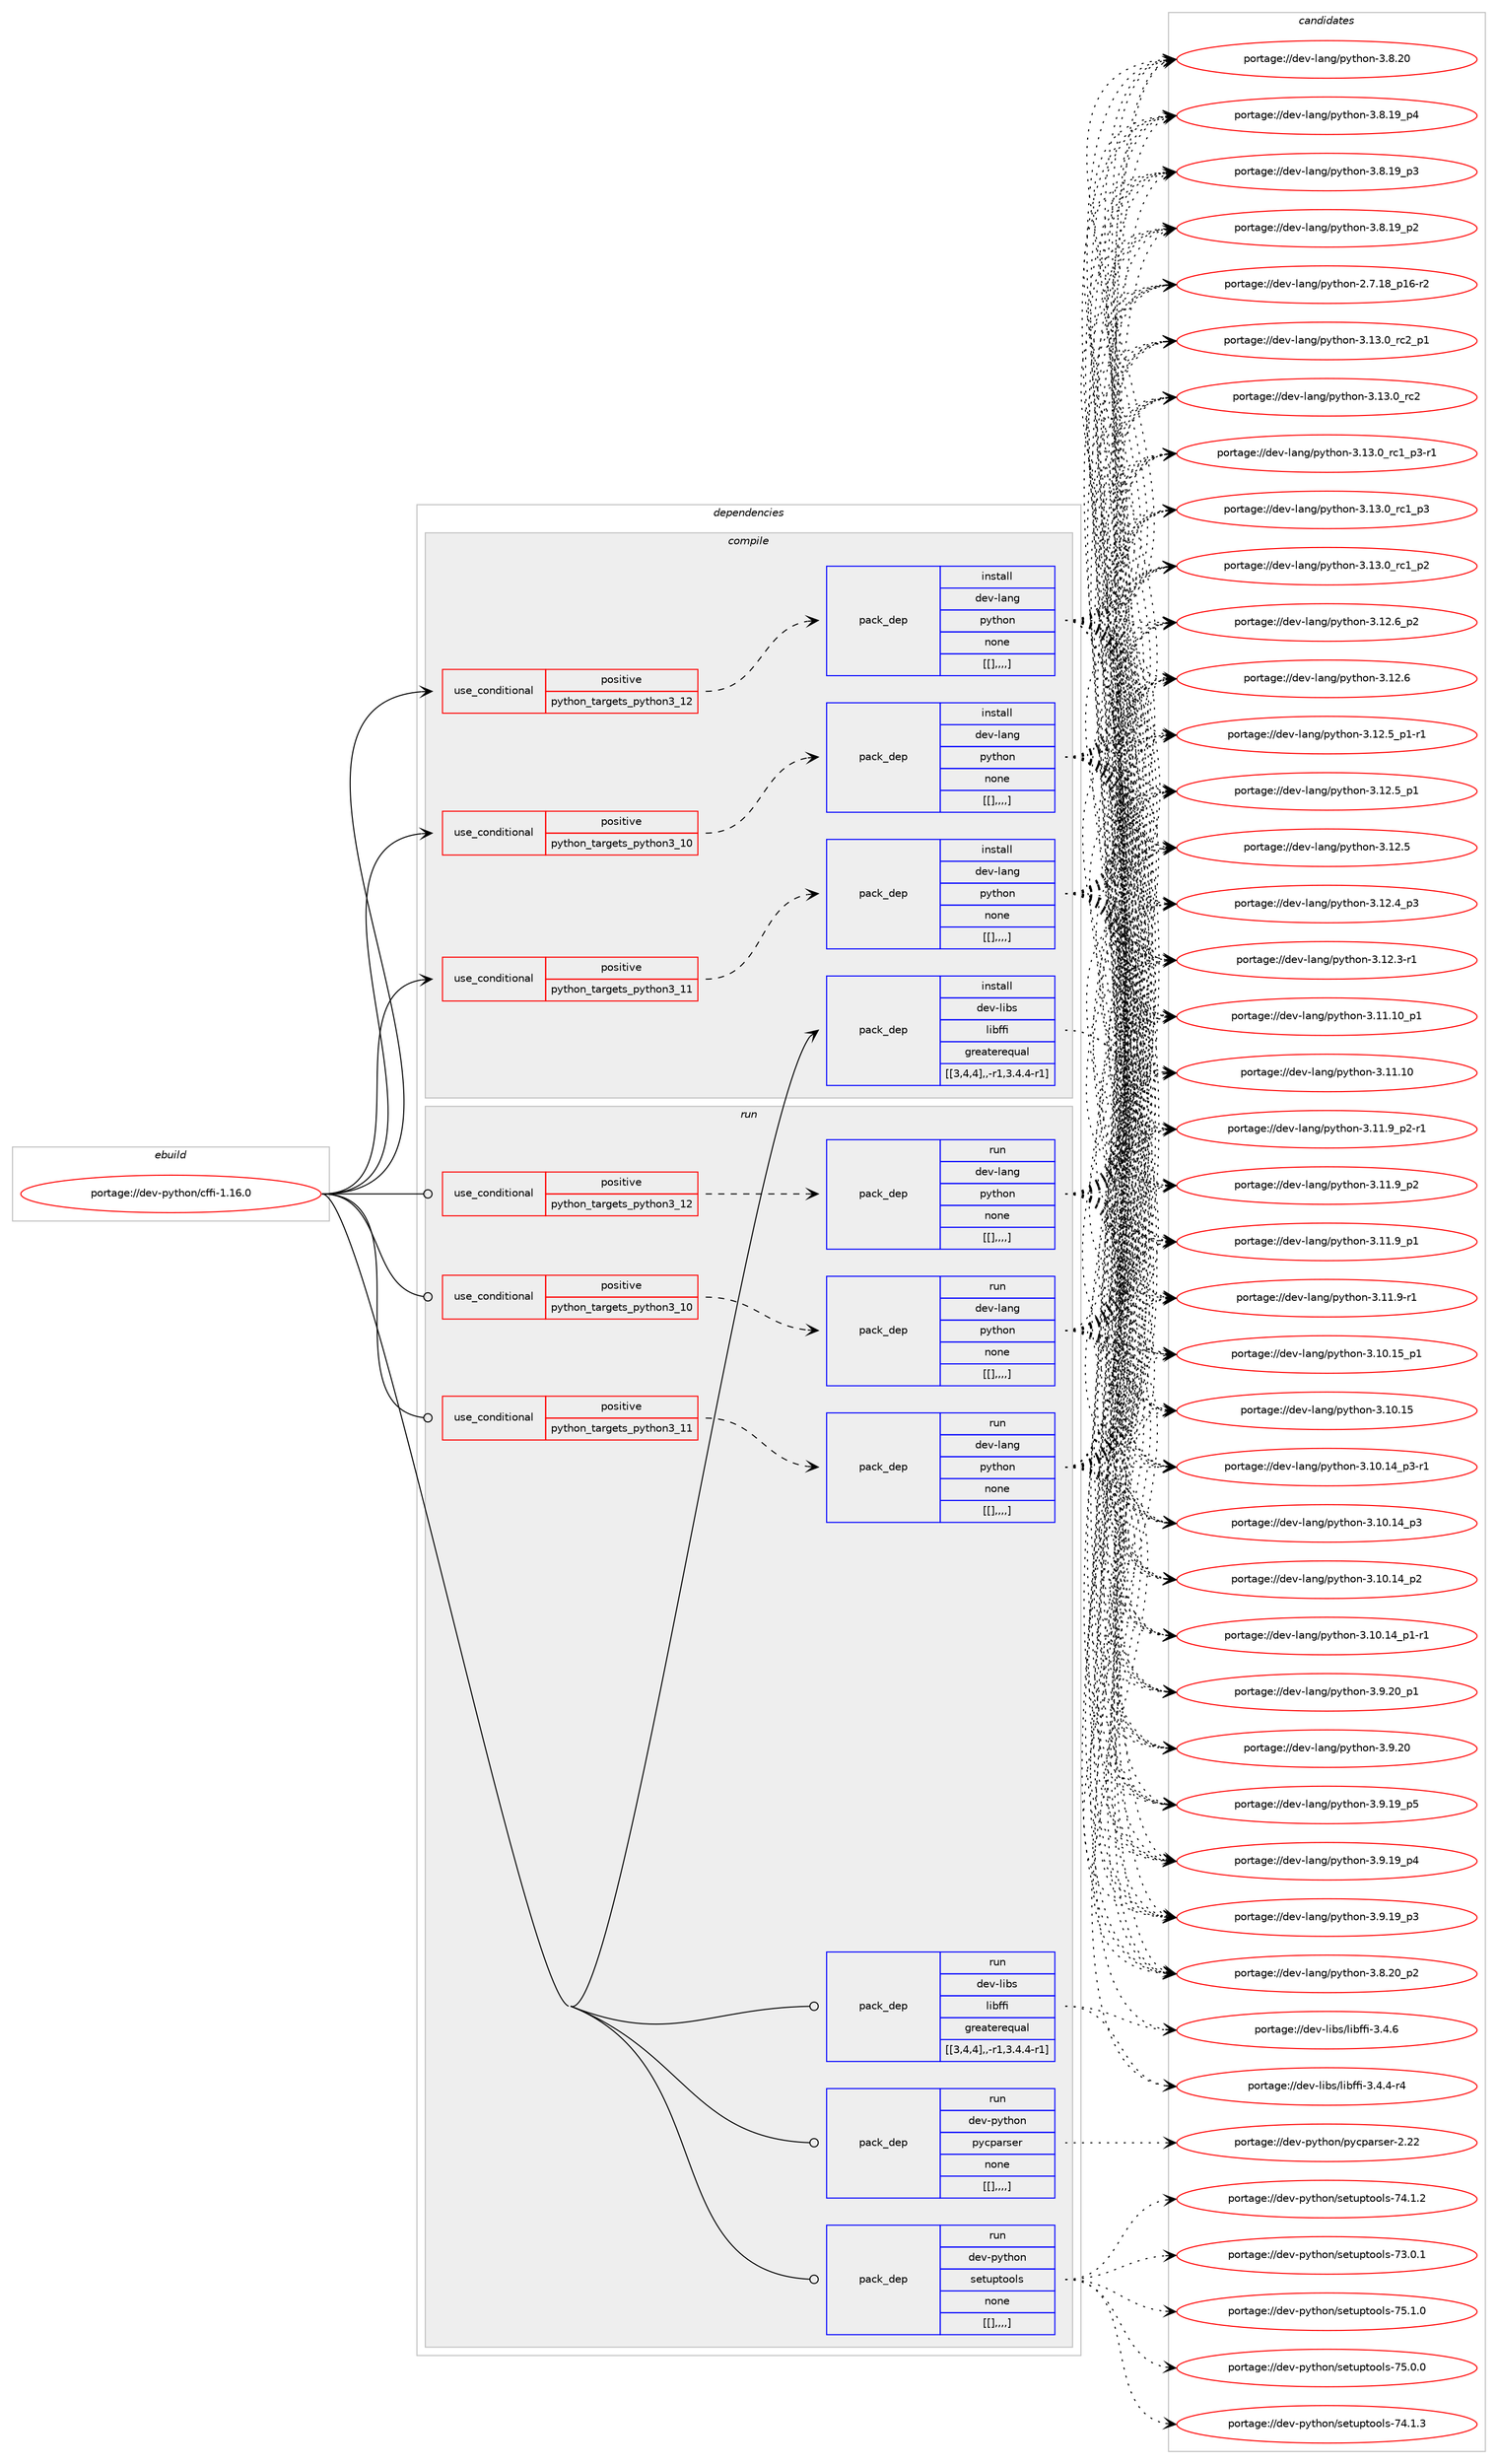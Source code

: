 digraph prolog {

# *************
# Graph options
# *************

newrank=true;
concentrate=true;
compound=true;
graph [rankdir=LR,fontname=Helvetica,fontsize=10,ranksep=1.5];#, ranksep=2.5, nodesep=0.2];
edge  [arrowhead=vee];
node  [fontname=Helvetica,fontsize=10];

# **********
# The ebuild
# **********

subgraph cluster_leftcol {
color=gray;
label=<<i>ebuild</i>>;
id [label="portage://dev-python/cffi-1.16.0", color=red, width=4, href="../dev-python/cffi-1.16.0.svg"];
}

# ****************
# The dependencies
# ****************

subgraph cluster_midcol {
color=gray;
label=<<i>dependencies</i>>;
subgraph cluster_compile {
fillcolor="#eeeeee";
style=filled;
label=<<i>compile</i>>;
subgraph cond32671 {
dependency145073 [label=<<TABLE BORDER="0" CELLBORDER="1" CELLSPACING="0" CELLPADDING="4"><TR><TD ROWSPAN="3" CELLPADDING="10">use_conditional</TD></TR><TR><TD>positive</TD></TR><TR><TD>python_targets_python3_10</TD></TR></TABLE>>, shape=none, color=red];
subgraph pack111190 {
dependency145074 [label=<<TABLE BORDER="0" CELLBORDER="1" CELLSPACING="0" CELLPADDING="4" WIDTH="220"><TR><TD ROWSPAN="6" CELLPADDING="30">pack_dep</TD></TR><TR><TD WIDTH="110">install</TD></TR><TR><TD>dev-lang</TD></TR><TR><TD>python</TD></TR><TR><TD>none</TD></TR><TR><TD>[[],,,,]</TD></TR></TABLE>>, shape=none, color=blue];
}
dependency145073:e -> dependency145074:w [weight=20,style="dashed",arrowhead="vee"];
}
id:e -> dependency145073:w [weight=20,style="solid",arrowhead="vee"];
subgraph cond32672 {
dependency145075 [label=<<TABLE BORDER="0" CELLBORDER="1" CELLSPACING="0" CELLPADDING="4"><TR><TD ROWSPAN="3" CELLPADDING="10">use_conditional</TD></TR><TR><TD>positive</TD></TR><TR><TD>python_targets_python3_11</TD></TR></TABLE>>, shape=none, color=red];
subgraph pack111191 {
dependency145076 [label=<<TABLE BORDER="0" CELLBORDER="1" CELLSPACING="0" CELLPADDING="4" WIDTH="220"><TR><TD ROWSPAN="6" CELLPADDING="30">pack_dep</TD></TR><TR><TD WIDTH="110">install</TD></TR><TR><TD>dev-lang</TD></TR><TR><TD>python</TD></TR><TR><TD>none</TD></TR><TR><TD>[[],,,,]</TD></TR></TABLE>>, shape=none, color=blue];
}
dependency145075:e -> dependency145076:w [weight=20,style="dashed",arrowhead="vee"];
}
id:e -> dependency145075:w [weight=20,style="solid",arrowhead="vee"];
subgraph cond32673 {
dependency145077 [label=<<TABLE BORDER="0" CELLBORDER="1" CELLSPACING="0" CELLPADDING="4"><TR><TD ROWSPAN="3" CELLPADDING="10">use_conditional</TD></TR><TR><TD>positive</TD></TR><TR><TD>python_targets_python3_12</TD></TR></TABLE>>, shape=none, color=red];
subgraph pack111192 {
dependency145078 [label=<<TABLE BORDER="0" CELLBORDER="1" CELLSPACING="0" CELLPADDING="4" WIDTH="220"><TR><TD ROWSPAN="6" CELLPADDING="30">pack_dep</TD></TR><TR><TD WIDTH="110">install</TD></TR><TR><TD>dev-lang</TD></TR><TR><TD>python</TD></TR><TR><TD>none</TD></TR><TR><TD>[[],,,,]</TD></TR></TABLE>>, shape=none, color=blue];
}
dependency145077:e -> dependency145078:w [weight=20,style="dashed",arrowhead="vee"];
}
id:e -> dependency145077:w [weight=20,style="solid",arrowhead="vee"];
subgraph pack111193 {
dependency145079 [label=<<TABLE BORDER="0" CELLBORDER="1" CELLSPACING="0" CELLPADDING="4" WIDTH="220"><TR><TD ROWSPAN="6" CELLPADDING="30">pack_dep</TD></TR><TR><TD WIDTH="110">install</TD></TR><TR><TD>dev-libs</TD></TR><TR><TD>libffi</TD></TR><TR><TD>greaterequal</TD></TR><TR><TD>[[3,4,4],,-r1,3.4.4-r1]</TD></TR></TABLE>>, shape=none, color=blue];
}
id:e -> dependency145079:w [weight=20,style="solid",arrowhead="vee"];
}
subgraph cluster_compileandrun {
fillcolor="#eeeeee";
style=filled;
label=<<i>compile and run</i>>;
}
subgraph cluster_run {
fillcolor="#eeeeee";
style=filled;
label=<<i>run</i>>;
subgraph cond32674 {
dependency145080 [label=<<TABLE BORDER="0" CELLBORDER="1" CELLSPACING="0" CELLPADDING="4"><TR><TD ROWSPAN="3" CELLPADDING="10">use_conditional</TD></TR><TR><TD>positive</TD></TR><TR><TD>python_targets_python3_10</TD></TR></TABLE>>, shape=none, color=red];
subgraph pack111194 {
dependency145081 [label=<<TABLE BORDER="0" CELLBORDER="1" CELLSPACING="0" CELLPADDING="4" WIDTH="220"><TR><TD ROWSPAN="6" CELLPADDING="30">pack_dep</TD></TR><TR><TD WIDTH="110">run</TD></TR><TR><TD>dev-lang</TD></TR><TR><TD>python</TD></TR><TR><TD>none</TD></TR><TR><TD>[[],,,,]</TD></TR></TABLE>>, shape=none, color=blue];
}
dependency145080:e -> dependency145081:w [weight=20,style="dashed",arrowhead="vee"];
}
id:e -> dependency145080:w [weight=20,style="solid",arrowhead="odot"];
subgraph cond32675 {
dependency145082 [label=<<TABLE BORDER="0" CELLBORDER="1" CELLSPACING="0" CELLPADDING="4"><TR><TD ROWSPAN="3" CELLPADDING="10">use_conditional</TD></TR><TR><TD>positive</TD></TR><TR><TD>python_targets_python3_11</TD></TR></TABLE>>, shape=none, color=red];
subgraph pack111195 {
dependency145083 [label=<<TABLE BORDER="0" CELLBORDER="1" CELLSPACING="0" CELLPADDING="4" WIDTH="220"><TR><TD ROWSPAN="6" CELLPADDING="30">pack_dep</TD></TR><TR><TD WIDTH="110">run</TD></TR><TR><TD>dev-lang</TD></TR><TR><TD>python</TD></TR><TR><TD>none</TD></TR><TR><TD>[[],,,,]</TD></TR></TABLE>>, shape=none, color=blue];
}
dependency145082:e -> dependency145083:w [weight=20,style="dashed",arrowhead="vee"];
}
id:e -> dependency145082:w [weight=20,style="solid",arrowhead="odot"];
subgraph cond32676 {
dependency145084 [label=<<TABLE BORDER="0" CELLBORDER="1" CELLSPACING="0" CELLPADDING="4"><TR><TD ROWSPAN="3" CELLPADDING="10">use_conditional</TD></TR><TR><TD>positive</TD></TR><TR><TD>python_targets_python3_12</TD></TR></TABLE>>, shape=none, color=red];
subgraph pack111196 {
dependency145085 [label=<<TABLE BORDER="0" CELLBORDER="1" CELLSPACING="0" CELLPADDING="4" WIDTH="220"><TR><TD ROWSPAN="6" CELLPADDING="30">pack_dep</TD></TR><TR><TD WIDTH="110">run</TD></TR><TR><TD>dev-lang</TD></TR><TR><TD>python</TD></TR><TR><TD>none</TD></TR><TR><TD>[[],,,,]</TD></TR></TABLE>>, shape=none, color=blue];
}
dependency145084:e -> dependency145085:w [weight=20,style="dashed",arrowhead="vee"];
}
id:e -> dependency145084:w [weight=20,style="solid",arrowhead="odot"];
subgraph pack111197 {
dependency145086 [label=<<TABLE BORDER="0" CELLBORDER="1" CELLSPACING="0" CELLPADDING="4" WIDTH="220"><TR><TD ROWSPAN="6" CELLPADDING="30">pack_dep</TD></TR><TR><TD WIDTH="110">run</TD></TR><TR><TD>dev-libs</TD></TR><TR><TD>libffi</TD></TR><TR><TD>greaterequal</TD></TR><TR><TD>[[3,4,4],,-r1,3.4.4-r1]</TD></TR></TABLE>>, shape=none, color=blue];
}
id:e -> dependency145086:w [weight=20,style="solid",arrowhead="odot"];
subgraph pack111198 {
dependency145087 [label=<<TABLE BORDER="0" CELLBORDER="1" CELLSPACING="0" CELLPADDING="4" WIDTH="220"><TR><TD ROWSPAN="6" CELLPADDING="30">pack_dep</TD></TR><TR><TD WIDTH="110">run</TD></TR><TR><TD>dev-python</TD></TR><TR><TD>pycparser</TD></TR><TR><TD>none</TD></TR><TR><TD>[[],,,,]</TD></TR></TABLE>>, shape=none, color=blue];
}
id:e -> dependency145087:w [weight=20,style="solid",arrowhead="odot"];
subgraph pack111199 {
dependency145088 [label=<<TABLE BORDER="0" CELLBORDER="1" CELLSPACING="0" CELLPADDING="4" WIDTH="220"><TR><TD ROWSPAN="6" CELLPADDING="30">pack_dep</TD></TR><TR><TD WIDTH="110">run</TD></TR><TR><TD>dev-python</TD></TR><TR><TD>setuptools</TD></TR><TR><TD>none</TD></TR><TR><TD>[[],,,,]</TD></TR></TABLE>>, shape=none, color=blue];
}
id:e -> dependency145088:w [weight=20,style="solid",arrowhead="odot"];
}
}

# **************
# The candidates
# **************

subgraph cluster_choices {
rank=same;
color=gray;
label=<<i>candidates</i>>;

subgraph choice111190 {
color=black;
nodesep=1;
choice100101118451089711010347112121116104111110455146495146489511499509511249 [label="portage://dev-lang/python-3.13.0_rc2_p1", color=red, width=4,href="../dev-lang/python-3.13.0_rc2_p1.svg"];
choice10010111845108971101034711212111610411111045514649514648951149950 [label="portage://dev-lang/python-3.13.0_rc2", color=red, width=4,href="../dev-lang/python-3.13.0_rc2.svg"];
choice1001011184510897110103471121211161041111104551464951464895114994995112514511449 [label="portage://dev-lang/python-3.13.0_rc1_p3-r1", color=red, width=4,href="../dev-lang/python-3.13.0_rc1_p3-r1.svg"];
choice100101118451089711010347112121116104111110455146495146489511499499511251 [label="portage://dev-lang/python-3.13.0_rc1_p3", color=red, width=4,href="../dev-lang/python-3.13.0_rc1_p3.svg"];
choice100101118451089711010347112121116104111110455146495146489511499499511250 [label="portage://dev-lang/python-3.13.0_rc1_p2", color=red, width=4,href="../dev-lang/python-3.13.0_rc1_p2.svg"];
choice100101118451089711010347112121116104111110455146495046549511250 [label="portage://dev-lang/python-3.12.6_p2", color=red, width=4,href="../dev-lang/python-3.12.6_p2.svg"];
choice10010111845108971101034711212111610411111045514649504654 [label="portage://dev-lang/python-3.12.6", color=red, width=4,href="../dev-lang/python-3.12.6.svg"];
choice1001011184510897110103471121211161041111104551464950465395112494511449 [label="portage://dev-lang/python-3.12.5_p1-r1", color=red, width=4,href="../dev-lang/python-3.12.5_p1-r1.svg"];
choice100101118451089711010347112121116104111110455146495046539511249 [label="portage://dev-lang/python-3.12.5_p1", color=red, width=4,href="../dev-lang/python-3.12.5_p1.svg"];
choice10010111845108971101034711212111610411111045514649504653 [label="portage://dev-lang/python-3.12.5", color=red, width=4,href="../dev-lang/python-3.12.5.svg"];
choice100101118451089711010347112121116104111110455146495046529511251 [label="portage://dev-lang/python-3.12.4_p3", color=red, width=4,href="../dev-lang/python-3.12.4_p3.svg"];
choice100101118451089711010347112121116104111110455146495046514511449 [label="portage://dev-lang/python-3.12.3-r1", color=red, width=4,href="../dev-lang/python-3.12.3-r1.svg"];
choice10010111845108971101034711212111610411111045514649494649489511249 [label="portage://dev-lang/python-3.11.10_p1", color=red, width=4,href="../dev-lang/python-3.11.10_p1.svg"];
choice1001011184510897110103471121211161041111104551464949464948 [label="portage://dev-lang/python-3.11.10", color=red, width=4,href="../dev-lang/python-3.11.10.svg"];
choice1001011184510897110103471121211161041111104551464949465795112504511449 [label="portage://dev-lang/python-3.11.9_p2-r1", color=red, width=4,href="../dev-lang/python-3.11.9_p2-r1.svg"];
choice100101118451089711010347112121116104111110455146494946579511250 [label="portage://dev-lang/python-3.11.9_p2", color=red, width=4,href="../dev-lang/python-3.11.9_p2.svg"];
choice100101118451089711010347112121116104111110455146494946579511249 [label="portage://dev-lang/python-3.11.9_p1", color=red, width=4,href="../dev-lang/python-3.11.9_p1.svg"];
choice100101118451089711010347112121116104111110455146494946574511449 [label="portage://dev-lang/python-3.11.9-r1", color=red, width=4,href="../dev-lang/python-3.11.9-r1.svg"];
choice10010111845108971101034711212111610411111045514649484649539511249 [label="portage://dev-lang/python-3.10.15_p1", color=red, width=4,href="../dev-lang/python-3.10.15_p1.svg"];
choice1001011184510897110103471121211161041111104551464948464953 [label="portage://dev-lang/python-3.10.15", color=red, width=4,href="../dev-lang/python-3.10.15.svg"];
choice100101118451089711010347112121116104111110455146494846495295112514511449 [label="portage://dev-lang/python-3.10.14_p3-r1", color=red, width=4,href="../dev-lang/python-3.10.14_p3-r1.svg"];
choice10010111845108971101034711212111610411111045514649484649529511251 [label="portage://dev-lang/python-3.10.14_p3", color=red, width=4,href="../dev-lang/python-3.10.14_p3.svg"];
choice10010111845108971101034711212111610411111045514649484649529511250 [label="portage://dev-lang/python-3.10.14_p2", color=red, width=4,href="../dev-lang/python-3.10.14_p2.svg"];
choice100101118451089711010347112121116104111110455146494846495295112494511449 [label="portage://dev-lang/python-3.10.14_p1-r1", color=red, width=4,href="../dev-lang/python-3.10.14_p1-r1.svg"];
choice100101118451089711010347112121116104111110455146574650489511249 [label="portage://dev-lang/python-3.9.20_p1", color=red, width=4,href="../dev-lang/python-3.9.20_p1.svg"];
choice10010111845108971101034711212111610411111045514657465048 [label="portage://dev-lang/python-3.9.20", color=red, width=4,href="../dev-lang/python-3.9.20.svg"];
choice100101118451089711010347112121116104111110455146574649579511253 [label="portage://dev-lang/python-3.9.19_p5", color=red, width=4,href="../dev-lang/python-3.9.19_p5.svg"];
choice100101118451089711010347112121116104111110455146574649579511252 [label="portage://dev-lang/python-3.9.19_p4", color=red, width=4,href="../dev-lang/python-3.9.19_p4.svg"];
choice100101118451089711010347112121116104111110455146574649579511251 [label="portage://dev-lang/python-3.9.19_p3", color=red, width=4,href="../dev-lang/python-3.9.19_p3.svg"];
choice100101118451089711010347112121116104111110455146564650489511250 [label="portage://dev-lang/python-3.8.20_p2", color=red, width=4,href="../dev-lang/python-3.8.20_p2.svg"];
choice10010111845108971101034711212111610411111045514656465048 [label="portage://dev-lang/python-3.8.20", color=red, width=4,href="../dev-lang/python-3.8.20.svg"];
choice100101118451089711010347112121116104111110455146564649579511252 [label="portage://dev-lang/python-3.8.19_p4", color=red, width=4,href="../dev-lang/python-3.8.19_p4.svg"];
choice100101118451089711010347112121116104111110455146564649579511251 [label="portage://dev-lang/python-3.8.19_p3", color=red, width=4,href="../dev-lang/python-3.8.19_p3.svg"];
choice100101118451089711010347112121116104111110455146564649579511250 [label="portage://dev-lang/python-3.8.19_p2", color=red, width=4,href="../dev-lang/python-3.8.19_p2.svg"];
choice100101118451089711010347112121116104111110455046554649569511249544511450 [label="portage://dev-lang/python-2.7.18_p16-r2", color=red, width=4,href="../dev-lang/python-2.7.18_p16-r2.svg"];
dependency145074:e -> choice100101118451089711010347112121116104111110455146495146489511499509511249:w [style=dotted,weight="100"];
dependency145074:e -> choice10010111845108971101034711212111610411111045514649514648951149950:w [style=dotted,weight="100"];
dependency145074:e -> choice1001011184510897110103471121211161041111104551464951464895114994995112514511449:w [style=dotted,weight="100"];
dependency145074:e -> choice100101118451089711010347112121116104111110455146495146489511499499511251:w [style=dotted,weight="100"];
dependency145074:e -> choice100101118451089711010347112121116104111110455146495146489511499499511250:w [style=dotted,weight="100"];
dependency145074:e -> choice100101118451089711010347112121116104111110455146495046549511250:w [style=dotted,weight="100"];
dependency145074:e -> choice10010111845108971101034711212111610411111045514649504654:w [style=dotted,weight="100"];
dependency145074:e -> choice1001011184510897110103471121211161041111104551464950465395112494511449:w [style=dotted,weight="100"];
dependency145074:e -> choice100101118451089711010347112121116104111110455146495046539511249:w [style=dotted,weight="100"];
dependency145074:e -> choice10010111845108971101034711212111610411111045514649504653:w [style=dotted,weight="100"];
dependency145074:e -> choice100101118451089711010347112121116104111110455146495046529511251:w [style=dotted,weight="100"];
dependency145074:e -> choice100101118451089711010347112121116104111110455146495046514511449:w [style=dotted,weight="100"];
dependency145074:e -> choice10010111845108971101034711212111610411111045514649494649489511249:w [style=dotted,weight="100"];
dependency145074:e -> choice1001011184510897110103471121211161041111104551464949464948:w [style=dotted,weight="100"];
dependency145074:e -> choice1001011184510897110103471121211161041111104551464949465795112504511449:w [style=dotted,weight="100"];
dependency145074:e -> choice100101118451089711010347112121116104111110455146494946579511250:w [style=dotted,weight="100"];
dependency145074:e -> choice100101118451089711010347112121116104111110455146494946579511249:w [style=dotted,weight="100"];
dependency145074:e -> choice100101118451089711010347112121116104111110455146494946574511449:w [style=dotted,weight="100"];
dependency145074:e -> choice10010111845108971101034711212111610411111045514649484649539511249:w [style=dotted,weight="100"];
dependency145074:e -> choice1001011184510897110103471121211161041111104551464948464953:w [style=dotted,weight="100"];
dependency145074:e -> choice100101118451089711010347112121116104111110455146494846495295112514511449:w [style=dotted,weight="100"];
dependency145074:e -> choice10010111845108971101034711212111610411111045514649484649529511251:w [style=dotted,weight="100"];
dependency145074:e -> choice10010111845108971101034711212111610411111045514649484649529511250:w [style=dotted,weight="100"];
dependency145074:e -> choice100101118451089711010347112121116104111110455146494846495295112494511449:w [style=dotted,weight="100"];
dependency145074:e -> choice100101118451089711010347112121116104111110455146574650489511249:w [style=dotted,weight="100"];
dependency145074:e -> choice10010111845108971101034711212111610411111045514657465048:w [style=dotted,weight="100"];
dependency145074:e -> choice100101118451089711010347112121116104111110455146574649579511253:w [style=dotted,weight="100"];
dependency145074:e -> choice100101118451089711010347112121116104111110455146574649579511252:w [style=dotted,weight="100"];
dependency145074:e -> choice100101118451089711010347112121116104111110455146574649579511251:w [style=dotted,weight="100"];
dependency145074:e -> choice100101118451089711010347112121116104111110455146564650489511250:w [style=dotted,weight="100"];
dependency145074:e -> choice10010111845108971101034711212111610411111045514656465048:w [style=dotted,weight="100"];
dependency145074:e -> choice100101118451089711010347112121116104111110455146564649579511252:w [style=dotted,weight="100"];
dependency145074:e -> choice100101118451089711010347112121116104111110455146564649579511251:w [style=dotted,weight="100"];
dependency145074:e -> choice100101118451089711010347112121116104111110455146564649579511250:w [style=dotted,weight="100"];
dependency145074:e -> choice100101118451089711010347112121116104111110455046554649569511249544511450:w [style=dotted,weight="100"];
}
subgraph choice111191 {
color=black;
nodesep=1;
choice100101118451089711010347112121116104111110455146495146489511499509511249 [label="portage://dev-lang/python-3.13.0_rc2_p1", color=red, width=4,href="../dev-lang/python-3.13.0_rc2_p1.svg"];
choice10010111845108971101034711212111610411111045514649514648951149950 [label="portage://dev-lang/python-3.13.0_rc2", color=red, width=4,href="../dev-lang/python-3.13.0_rc2.svg"];
choice1001011184510897110103471121211161041111104551464951464895114994995112514511449 [label="portage://dev-lang/python-3.13.0_rc1_p3-r1", color=red, width=4,href="../dev-lang/python-3.13.0_rc1_p3-r1.svg"];
choice100101118451089711010347112121116104111110455146495146489511499499511251 [label="portage://dev-lang/python-3.13.0_rc1_p3", color=red, width=4,href="../dev-lang/python-3.13.0_rc1_p3.svg"];
choice100101118451089711010347112121116104111110455146495146489511499499511250 [label="portage://dev-lang/python-3.13.0_rc1_p2", color=red, width=4,href="../dev-lang/python-3.13.0_rc1_p2.svg"];
choice100101118451089711010347112121116104111110455146495046549511250 [label="portage://dev-lang/python-3.12.6_p2", color=red, width=4,href="../dev-lang/python-3.12.6_p2.svg"];
choice10010111845108971101034711212111610411111045514649504654 [label="portage://dev-lang/python-3.12.6", color=red, width=4,href="../dev-lang/python-3.12.6.svg"];
choice1001011184510897110103471121211161041111104551464950465395112494511449 [label="portage://dev-lang/python-3.12.5_p1-r1", color=red, width=4,href="../dev-lang/python-3.12.5_p1-r1.svg"];
choice100101118451089711010347112121116104111110455146495046539511249 [label="portage://dev-lang/python-3.12.5_p1", color=red, width=4,href="../dev-lang/python-3.12.5_p1.svg"];
choice10010111845108971101034711212111610411111045514649504653 [label="portage://dev-lang/python-3.12.5", color=red, width=4,href="../dev-lang/python-3.12.5.svg"];
choice100101118451089711010347112121116104111110455146495046529511251 [label="portage://dev-lang/python-3.12.4_p3", color=red, width=4,href="../dev-lang/python-3.12.4_p3.svg"];
choice100101118451089711010347112121116104111110455146495046514511449 [label="portage://dev-lang/python-3.12.3-r1", color=red, width=4,href="../dev-lang/python-3.12.3-r1.svg"];
choice10010111845108971101034711212111610411111045514649494649489511249 [label="portage://dev-lang/python-3.11.10_p1", color=red, width=4,href="../dev-lang/python-3.11.10_p1.svg"];
choice1001011184510897110103471121211161041111104551464949464948 [label="portage://dev-lang/python-3.11.10", color=red, width=4,href="../dev-lang/python-3.11.10.svg"];
choice1001011184510897110103471121211161041111104551464949465795112504511449 [label="portage://dev-lang/python-3.11.9_p2-r1", color=red, width=4,href="../dev-lang/python-3.11.9_p2-r1.svg"];
choice100101118451089711010347112121116104111110455146494946579511250 [label="portage://dev-lang/python-3.11.9_p2", color=red, width=4,href="../dev-lang/python-3.11.9_p2.svg"];
choice100101118451089711010347112121116104111110455146494946579511249 [label="portage://dev-lang/python-3.11.9_p1", color=red, width=4,href="../dev-lang/python-3.11.9_p1.svg"];
choice100101118451089711010347112121116104111110455146494946574511449 [label="portage://dev-lang/python-3.11.9-r1", color=red, width=4,href="../dev-lang/python-3.11.9-r1.svg"];
choice10010111845108971101034711212111610411111045514649484649539511249 [label="portage://dev-lang/python-3.10.15_p1", color=red, width=4,href="../dev-lang/python-3.10.15_p1.svg"];
choice1001011184510897110103471121211161041111104551464948464953 [label="portage://dev-lang/python-3.10.15", color=red, width=4,href="../dev-lang/python-3.10.15.svg"];
choice100101118451089711010347112121116104111110455146494846495295112514511449 [label="portage://dev-lang/python-3.10.14_p3-r1", color=red, width=4,href="../dev-lang/python-3.10.14_p3-r1.svg"];
choice10010111845108971101034711212111610411111045514649484649529511251 [label="portage://dev-lang/python-3.10.14_p3", color=red, width=4,href="../dev-lang/python-3.10.14_p3.svg"];
choice10010111845108971101034711212111610411111045514649484649529511250 [label="portage://dev-lang/python-3.10.14_p2", color=red, width=4,href="../dev-lang/python-3.10.14_p2.svg"];
choice100101118451089711010347112121116104111110455146494846495295112494511449 [label="portage://dev-lang/python-3.10.14_p1-r1", color=red, width=4,href="../dev-lang/python-3.10.14_p1-r1.svg"];
choice100101118451089711010347112121116104111110455146574650489511249 [label="portage://dev-lang/python-3.9.20_p1", color=red, width=4,href="../dev-lang/python-3.9.20_p1.svg"];
choice10010111845108971101034711212111610411111045514657465048 [label="portage://dev-lang/python-3.9.20", color=red, width=4,href="../dev-lang/python-3.9.20.svg"];
choice100101118451089711010347112121116104111110455146574649579511253 [label="portage://dev-lang/python-3.9.19_p5", color=red, width=4,href="../dev-lang/python-3.9.19_p5.svg"];
choice100101118451089711010347112121116104111110455146574649579511252 [label="portage://dev-lang/python-3.9.19_p4", color=red, width=4,href="../dev-lang/python-3.9.19_p4.svg"];
choice100101118451089711010347112121116104111110455146574649579511251 [label="portage://dev-lang/python-3.9.19_p3", color=red, width=4,href="../dev-lang/python-3.9.19_p3.svg"];
choice100101118451089711010347112121116104111110455146564650489511250 [label="portage://dev-lang/python-3.8.20_p2", color=red, width=4,href="../dev-lang/python-3.8.20_p2.svg"];
choice10010111845108971101034711212111610411111045514656465048 [label="portage://dev-lang/python-3.8.20", color=red, width=4,href="../dev-lang/python-3.8.20.svg"];
choice100101118451089711010347112121116104111110455146564649579511252 [label="portage://dev-lang/python-3.8.19_p4", color=red, width=4,href="../dev-lang/python-3.8.19_p4.svg"];
choice100101118451089711010347112121116104111110455146564649579511251 [label="portage://dev-lang/python-3.8.19_p3", color=red, width=4,href="../dev-lang/python-3.8.19_p3.svg"];
choice100101118451089711010347112121116104111110455146564649579511250 [label="portage://dev-lang/python-3.8.19_p2", color=red, width=4,href="../dev-lang/python-3.8.19_p2.svg"];
choice100101118451089711010347112121116104111110455046554649569511249544511450 [label="portage://dev-lang/python-2.7.18_p16-r2", color=red, width=4,href="../dev-lang/python-2.7.18_p16-r2.svg"];
dependency145076:e -> choice100101118451089711010347112121116104111110455146495146489511499509511249:w [style=dotted,weight="100"];
dependency145076:e -> choice10010111845108971101034711212111610411111045514649514648951149950:w [style=dotted,weight="100"];
dependency145076:e -> choice1001011184510897110103471121211161041111104551464951464895114994995112514511449:w [style=dotted,weight="100"];
dependency145076:e -> choice100101118451089711010347112121116104111110455146495146489511499499511251:w [style=dotted,weight="100"];
dependency145076:e -> choice100101118451089711010347112121116104111110455146495146489511499499511250:w [style=dotted,weight="100"];
dependency145076:e -> choice100101118451089711010347112121116104111110455146495046549511250:w [style=dotted,weight="100"];
dependency145076:e -> choice10010111845108971101034711212111610411111045514649504654:w [style=dotted,weight="100"];
dependency145076:e -> choice1001011184510897110103471121211161041111104551464950465395112494511449:w [style=dotted,weight="100"];
dependency145076:e -> choice100101118451089711010347112121116104111110455146495046539511249:w [style=dotted,weight="100"];
dependency145076:e -> choice10010111845108971101034711212111610411111045514649504653:w [style=dotted,weight="100"];
dependency145076:e -> choice100101118451089711010347112121116104111110455146495046529511251:w [style=dotted,weight="100"];
dependency145076:e -> choice100101118451089711010347112121116104111110455146495046514511449:w [style=dotted,weight="100"];
dependency145076:e -> choice10010111845108971101034711212111610411111045514649494649489511249:w [style=dotted,weight="100"];
dependency145076:e -> choice1001011184510897110103471121211161041111104551464949464948:w [style=dotted,weight="100"];
dependency145076:e -> choice1001011184510897110103471121211161041111104551464949465795112504511449:w [style=dotted,weight="100"];
dependency145076:e -> choice100101118451089711010347112121116104111110455146494946579511250:w [style=dotted,weight="100"];
dependency145076:e -> choice100101118451089711010347112121116104111110455146494946579511249:w [style=dotted,weight="100"];
dependency145076:e -> choice100101118451089711010347112121116104111110455146494946574511449:w [style=dotted,weight="100"];
dependency145076:e -> choice10010111845108971101034711212111610411111045514649484649539511249:w [style=dotted,weight="100"];
dependency145076:e -> choice1001011184510897110103471121211161041111104551464948464953:w [style=dotted,weight="100"];
dependency145076:e -> choice100101118451089711010347112121116104111110455146494846495295112514511449:w [style=dotted,weight="100"];
dependency145076:e -> choice10010111845108971101034711212111610411111045514649484649529511251:w [style=dotted,weight="100"];
dependency145076:e -> choice10010111845108971101034711212111610411111045514649484649529511250:w [style=dotted,weight="100"];
dependency145076:e -> choice100101118451089711010347112121116104111110455146494846495295112494511449:w [style=dotted,weight="100"];
dependency145076:e -> choice100101118451089711010347112121116104111110455146574650489511249:w [style=dotted,weight="100"];
dependency145076:e -> choice10010111845108971101034711212111610411111045514657465048:w [style=dotted,weight="100"];
dependency145076:e -> choice100101118451089711010347112121116104111110455146574649579511253:w [style=dotted,weight="100"];
dependency145076:e -> choice100101118451089711010347112121116104111110455146574649579511252:w [style=dotted,weight="100"];
dependency145076:e -> choice100101118451089711010347112121116104111110455146574649579511251:w [style=dotted,weight="100"];
dependency145076:e -> choice100101118451089711010347112121116104111110455146564650489511250:w [style=dotted,weight="100"];
dependency145076:e -> choice10010111845108971101034711212111610411111045514656465048:w [style=dotted,weight="100"];
dependency145076:e -> choice100101118451089711010347112121116104111110455146564649579511252:w [style=dotted,weight="100"];
dependency145076:e -> choice100101118451089711010347112121116104111110455146564649579511251:w [style=dotted,weight="100"];
dependency145076:e -> choice100101118451089711010347112121116104111110455146564649579511250:w [style=dotted,weight="100"];
dependency145076:e -> choice100101118451089711010347112121116104111110455046554649569511249544511450:w [style=dotted,weight="100"];
}
subgraph choice111192 {
color=black;
nodesep=1;
choice100101118451089711010347112121116104111110455146495146489511499509511249 [label="portage://dev-lang/python-3.13.0_rc2_p1", color=red, width=4,href="../dev-lang/python-3.13.0_rc2_p1.svg"];
choice10010111845108971101034711212111610411111045514649514648951149950 [label="portage://dev-lang/python-3.13.0_rc2", color=red, width=4,href="../dev-lang/python-3.13.0_rc2.svg"];
choice1001011184510897110103471121211161041111104551464951464895114994995112514511449 [label="portage://dev-lang/python-3.13.0_rc1_p3-r1", color=red, width=4,href="../dev-lang/python-3.13.0_rc1_p3-r1.svg"];
choice100101118451089711010347112121116104111110455146495146489511499499511251 [label="portage://dev-lang/python-3.13.0_rc1_p3", color=red, width=4,href="../dev-lang/python-3.13.0_rc1_p3.svg"];
choice100101118451089711010347112121116104111110455146495146489511499499511250 [label="portage://dev-lang/python-3.13.0_rc1_p2", color=red, width=4,href="../dev-lang/python-3.13.0_rc1_p2.svg"];
choice100101118451089711010347112121116104111110455146495046549511250 [label="portage://dev-lang/python-3.12.6_p2", color=red, width=4,href="../dev-lang/python-3.12.6_p2.svg"];
choice10010111845108971101034711212111610411111045514649504654 [label="portage://dev-lang/python-3.12.6", color=red, width=4,href="../dev-lang/python-3.12.6.svg"];
choice1001011184510897110103471121211161041111104551464950465395112494511449 [label="portage://dev-lang/python-3.12.5_p1-r1", color=red, width=4,href="../dev-lang/python-3.12.5_p1-r1.svg"];
choice100101118451089711010347112121116104111110455146495046539511249 [label="portage://dev-lang/python-3.12.5_p1", color=red, width=4,href="../dev-lang/python-3.12.5_p1.svg"];
choice10010111845108971101034711212111610411111045514649504653 [label="portage://dev-lang/python-3.12.5", color=red, width=4,href="../dev-lang/python-3.12.5.svg"];
choice100101118451089711010347112121116104111110455146495046529511251 [label="portage://dev-lang/python-3.12.4_p3", color=red, width=4,href="../dev-lang/python-3.12.4_p3.svg"];
choice100101118451089711010347112121116104111110455146495046514511449 [label="portage://dev-lang/python-3.12.3-r1", color=red, width=4,href="../dev-lang/python-3.12.3-r1.svg"];
choice10010111845108971101034711212111610411111045514649494649489511249 [label="portage://dev-lang/python-3.11.10_p1", color=red, width=4,href="../dev-lang/python-3.11.10_p1.svg"];
choice1001011184510897110103471121211161041111104551464949464948 [label="portage://dev-lang/python-3.11.10", color=red, width=4,href="../dev-lang/python-3.11.10.svg"];
choice1001011184510897110103471121211161041111104551464949465795112504511449 [label="portage://dev-lang/python-3.11.9_p2-r1", color=red, width=4,href="../dev-lang/python-3.11.9_p2-r1.svg"];
choice100101118451089711010347112121116104111110455146494946579511250 [label="portage://dev-lang/python-3.11.9_p2", color=red, width=4,href="../dev-lang/python-3.11.9_p2.svg"];
choice100101118451089711010347112121116104111110455146494946579511249 [label="portage://dev-lang/python-3.11.9_p1", color=red, width=4,href="../dev-lang/python-3.11.9_p1.svg"];
choice100101118451089711010347112121116104111110455146494946574511449 [label="portage://dev-lang/python-3.11.9-r1", color=red, width=4,href="../dev-lang/python-3.11.9-r1.svg"];
choice10010111845108971101034711212111610411111045514649484649539511249 [label="portage://dev-lang/python-3.10.15_p1", color=red, width=4,href="../dev-lang/python-3.10.15_p1.svg"];
choice1001011184510897110103471121211161041111104551464948464953 [label="portage://dev-lang/python-3.10.15", color=red, width=4,href="../dev-lang/python-3.10.15.svg"];
choice100101118451089711010347112121116104111110455146494846495295112514511449 [label="portage://dev-lang/python-3.10.14_p3-r1", color=red, width=4,href="../dev-lang/python-3.10.14_p3-r1.svg"];
choice10010111845108971101034711212111610411111045514649484649529511251 [label="portage://dev-lang/python-3.10.14_p3", color=red, width=4,href="../dev-lang/python-3.10.14_p3.svg"];
choice10010111845108971101034711212111610411111045514649484649529511250 [label="portage://dev-lang/python-3.10.14_p2", color=red, width=4,href="../dev-lang/python-3.10.14_p2.svg"];
choice100101118451089711010347112121116104111110455146494846495295112494511449 [label="portage://dev-lang/python-3.10.14_p1-r1", color=red, width=4,href="../dev-lang/python-3.10.14_p1-r1.svg"];
choice100101118451089711010347112121116104111110455146574650489511249 [label="portage://dev-lang/python-3.9.20_p1", color=red, width=4,href="../dev-lang/python-3.9.20_p1.svg"];
choice10010111845108971101034711212111610411111045514657465048 [label="portage://dev-lang/python-3.9.20", color=red, width=4,href="../dev-lang/python-3.9.20.svg"];
choice100101118451089711010347112121116104111110455146574649579511253 [label="portage://dev-lang/python-3.9.19_p5", color=red, width=4,href="../dev-lang/python-3.9.19_p5.svg"];
choice100101118451089711010347112121116104111110455146574649579511252 [label="portage://dev-lang/python-3.9.19_p4", color=red, width=4,href="../dev-lang/python-3.9.19_p4.svg"];
choice100101118451089711010347112121116104111110455146574649579511251 [label="portage://dev-lang/python-3.9.19_p3", color=red, width=4,href="../dev-lang/python-3.9.19_p3.svg"];
choice100101118451089711010347112121116104111110455146564650489511250 [label="portage://dev-lang/python-3.8.20_p2", color=red, width=4,href="../dev-lang/python-3.8.20_p2.svg"];
choice10010111845108971101034711212111610411111045514656465048 [label="portage://dev-lang/python-3.8.20", color=red, width=4,href="../dev-lang/python-3.8.20.svg"];
choice100101118451089711010347112121116104111110455146564649579511252 [label="portage://dev-lang/python-3.8.19_p4", color=red, width=4,href="../dev-lang/python-3.8.19_p4.svg"];
choice100101118451089711010347112121116104111110455146564649579511251 [label="portage://dev-lang/python-3.8.19_p3", color=red, width=4,href="../dev-lang/python-3.8.19_p3.svg"];
choice100101118451089711010347112121116104111110455146564649579511250 [label="portage://dev-lang/python-3.8.19_p2", color=red, width=4,href="../dev-lang/python-3.8.19_p2.svg"];
choice100101118451089711010347112121116104111110455046554649569511249544511450 [label="portage://dev-lang/python-2.7.18_p16-r2", color=red, width=4,href="../dev-lang/python-2.7.18_p16-r2.svg"];
dependency145078:e -> choice100101118451089711010347112121116104111110455146495146489511499509511249:w [style=dotted,weight="100"];
dependency145078:e -> choice10010111845108971101034711212111610411111045514649514648951149950:w [style=dotted,weight="100"];
dependency145078:e -> choice1001011184510897110103471121211161041111104551464951464895114994995112514511449:w [style=dotted,weight="100"];
dependency145078:e -> choice100101118451089711010347112121116104111110455146495146489511499499511251:w [style=dotted,weight="100"];
dependency145078:e -> choice100101118451089711010347112121116104111110455146495146489511499499511250:w [style=dotted,weight="100"];
dependency145078:e -> choice100101118451089711010347112121116104111110455146495046549511250:w [style=dotted,weight="100"];
dependency145078:e -> choice10010111845108971101034711212111610411111045514649504654:w [style=dotted,weight="100"];
dependency145078:e -> choice1001011184510897110103471121211161041111104551464950465395112494511449:w [style=dotted,weight="100"];
dependency145078:e -> choice100101118451089711010347112121116104111110455146495046539511249:w [style=dotted,weight="100"];
dependency145078:e -> choice10010111845108971101034711212111610411111045514649504653:w [style=dotted,weight="100"];
dependency145078:e -> choice100101118451089711010347112121116104111110455146495046529511251:w [style=dotted,weight="100"];
dependency145078:e -> choice100101118451089711010347112121116104111110455146495046514511449:w [style=dotted,weight="100"];
dependency145078:e -> choice10010111845108971101034711212111610411111045514649494649489511249:w [style=dotted,weight="100"];
dependency145078:e -> choice1001011184510897110103471121211161041111104551464949464948:w [style=dotted,weight="100"];
dependency145078:e -> choice1001011184510897110103471121211161041111104551464949465795112504511449:w [style=dotted,weight="100"];
dependency145078:e -> choice100101118451089711010347112121116104111110455146494946579511250:w [style=dotted,weight="100"];
dependency145078:e -> choice100101118451089711010347112121116104111110455146494946579511249:w [style=dotted,weight="100"];
dependency145078:e -> choice100101118451089711010347112121116104111110455146494946574511449:w [style=dotted,weight="100"];
dependency145078:e -> choice10010111845108971101034711212111610411111045514649484649539511249:w [style=dotted,weight="100"];
dependency145078:e -> choice1001011184510897110103471121211161041111104551464948464953:w [style=dotted,weight="100"];
dependency145078:e -> choice100101118451089711010347112121116104111110455146494846495295112514511449:w [style=dotted,weight="100"];
dependency145078:e -> choice10010111845108971101034711212111610411111045514649484649529511251:w [style=dotted,weight="100"];
dependency145078:e -> choice10010111845108971101034711212111610411111045514649484649529511250:w [style=dotted,weight="100"];
dependency145078:e -> choice100101118451089711010347112121116104111110455146494846495295112494511449:w [style=dotted,weight="100"];
dependency145078:e -> choice100101118451089711010347112121116104111110455146574650489511249:w [style=dotted,weight="100"];
dependency145078:e -> choice10010111845108971101034711212111610411111045514657465048:w [style=dotted,weight="100"];
dependency145078:e -> choice100101118451089711010347112121116104111110455146574649579511253:w [style=dotted,weight="100"];
dependency145078:e -> choice100101118451089711010347112121116104111110455146574649579511252:w [style=dotted,weight="100"];
dependency145078:e -> choice100101118451089711010347112121116104111110455146574649579511251:w [style=dotted,weight="100"];
dependency145078:e -> choice100101118451089711010347112121116104111110455146564650489511250:w [style=dotted,weight="100"];
dependency145078:e -> choice10010111845108971101034711212111610411111045514656465048:w [style=dotted,weight="100"];
dependency145078:e -> choice100101118451089711010347112121116104111110455146564649579511252:w [style=dotted,weight="100"];
dependency145078:e -> choice100101118451089711010347112121116104111110455146564649579511251:w [style=dotted,weight="100"];
dependency145078:e -> choice100101118451089711010347112121116104111110455146564649579511250:w [style=dotted,weight="100"];
dependency145078:e -> choice100101118451089711010347112121116104111110455046554649569511249544511450:w [style=dotted,weight="100"];
}
subgraph choice111193 {
color=black;
nodesep=1;
choice10010111845108105981154710810598102102105455146524654 [label="portage://dev-libs/libffi-3.4.6", color=red, width=4,href="../dev-libs/libffi-3.4.6.svg"];
choice100101118451081059811547108105981021021054551465246524511452 [label="portage://dev-libs/libffi-3.4.4-r4", color=red, width=4,href="../dev-libs/libffi-3.4.4-r4.svg"];
dependency145079:e -> choice10010111845108105981154710810598102102105455146524654:w [style=dotted,weight="100"];
dependency145079:e -> choice100101118451081059811547108105981021021054551465246524511452:w [style=dotted,weight="100"];
}
subgraph choice111194 {
color=black;
nodesep=1;
choice100101118451089711010347112121116104111110455146495146489511499509511249 [label="portage://dev-lang/python-3.13.0_rc2_p1", color=red, width=4,href="../dev-lang/python-3.13.0_rc2_p1.svg"];
choice10010111845108971101034711212111610411111045514649514648951149950 [label="portage://dev-lang/python-3.13.0_rc2", color=red, width=4,href="../dev-lang/python-3.13.0_rc2.svg"];
choice1001011184510897110103471121211161041111104551464951464895114994995112514511449 [label="portage://dev-lang/python-3.13.0_rc1_p3-r1", color=red, width=4,href="../dev-lang/python-3.13.0_rc1_p3-r1.svg"];
choice100101118451089711010347112121116104111110455146495146489511499499511251 [label="portage://dev-lang/python-3.13.0_rc1_p3", color=red, width=4,href="../dev-lang/python-3.13.0_rc1_p3.svg"];
choice100101118451089711010347112121116104111110455146495146489511499499511250 [label="portage://dev-lang/python-3.13.0_rc1_p2", color=red, width=4,href="../dev-lang/python-3.13.0_rc1_p2.svg"];
choice100101118451089711010347112121116104111110455146495046549511250 [label="portage://dev-lang/python-3.12.6_p2", color=red, width=4,href="../dev-lang/python-3.12.6_p2.svg"];
choice10010111845108971101034711212111610411111045514649504654 [label="portage://dev-lang/python-3.12.6", color=red, width=4,href="../dev-lang/python-3.12.6.svg"];
choice1001011184510897110103471121211161041111104551464950465395112494511449 [label="portage://dev-lang/python-3.12.5_p1-r1", color=red, width=4,href="../dev-lang/python-3.12.5_p1-r1.svg"];
choice100101118451089711010347112121116104111110455146495046539511249 [label="portage://dev-lang/python-3.12.5_p1", color=red, width=4,href="../dev-lang/python-3.12.5_p1.svg"];
choice10010111845108971101034711212111610411111045514649504653 [label="portage://dev-lang/python-3.12.5", color=red, width=4,href="../dev-lang/python-3.12.5.svg"];
choice100101118451089711010347112121116104111110455146495046529511251 [label="portage://dev-lang/python-3.12.4_p3", color=red, width=4,href="../dev-lang/python-3.12.4_p3.svg"];
choice100101118451089711010347112121116104111110455146495046514511449 [label="portage://dev-lang/python-3.12.3-r1", color=red, width=4,href="../dev-lang/python-3.12.3-r1.svg"];
choice10010111845108971101034711212111610411111045514649494649489511249 [label="portage://dev-lang/python-3.11.10_p1", color=red, width=4,href="../dev-lang/python-3.11.10_p1.svg"];
choice1001011184510897110103471121211161041111104551464949464948 [label="portage://dev-lang/python-3.11.10", color=red, width=4,href="../dev-lang/python-3.11.10.svg"];
choice1001011184510897110103471121211161041111104551464949465795112504511449 [label="portage://dev-lang/python-3.11.9_p2-r1", color=red, width=4,href="../dev-lang/python-3.11.9_p2-r1.svg"];
choice100101118451089711010347112121116104111110455146494946579511250 [label="portage://dev-lang/python-3.11.9_p2", color=red, width=4,href="../dev-lang/python-3.11.9_p2.svg"];
choice100101118451089711010347112121116104111110455146494946579511249 [label="portage://dev-lang/python-3.11.9_p1", color=red, width=4,href="../dev-lang/python-3.11.9_p1.svg"];
choice100101118451089711010347112121116104111110455146494946574511449 [label="portage://dev-lang/python-3.11.9-r1", color=red, width=4,href="../dev-lang/python-3.11.9-r1.svg"];
choice10010111845108971101034711212111610411111045514649484649539511249 [label="portage://dev-lang/python-3.10.15_p1", color=red, width=4,href="../dev-lang/python-3.10.15_p1.svg"];
choice1001011184510897110103471121211161041111104551464948464953 [label="portage://dev-lang/python-3.10.15", color=red, width=4,href="../dev-lang/python-3.10.15.svg"];
choice100101118451089711010347112121116104111110455146494846495295112514511449 [label="portage://dev-lang/python-3.10.14_p3-r1", color=red, width=4,href="../dev-lang/python-3.10.14_p3-r1.svg"];
choice10010111845108971101034711212111610411111045514649484649529511251 [label="portage://dev-lang/python-3.10.14_p3", color=red, width=4,href="../dev-lang/python-3.10.14_p3.svg"];
choice10010111845108971101034711212111610411111045514649484649529511250 [label="portage://dev-lang/python-3.10.14_p2", color=red, width=4,href="../dev-lang/python-3.10.14_p2.svg"];
choice100101118451089711010347112121116104111110455146494846495295112494511449 [label="portage://dev-lang/python-3.10.14_p1-r1", color=red, width=4,href="../dev-lang/python-3.10.14_p1-r1.svg"];
choice100101118451089711010347112121116104111110455146574650489511249 [label="portage://dev-lang/python-3.9.20_p1", color=red, width=4,href="../dev-lang/python-3.9.20_p1.svg"];
choice10010111845108971101034711212111610411111045514657465048 [label="portage://dev-lang/python-3.9.20", color=red, width=4,href="../dev-lang/python-3.9.20.svg"];
choice100101118451089711010347112121116104111110455146574649579511253 [label="portage://dev-lang/python-3.9.19_p5", color=red, width=4,href="../dev-lang/python-3.9.19_p5.svg"];
choice100101118451089711010347112121116104111110455146574649579511252 [label="portage://dev-lang/python-3.9.19_p4", color=red, width=4,href="../dev-lang/python-3.9.19_p4.svg"];
choice100101118451089711010347112121116104111110455146574649579511251 [label="portage://dev-lang/python-3.9.19_p3", color=red, width=4,href="../dev-lang/python-3.9.19_p3.svg"];
choice100101118451089711010347112121116104111110455146564650489511250 [label="portage://dev-lang/python-3.8.20_p2", color=red, width=4,href="../dev-lang/python-3.8.20_p2.svg"];
choice10010111845108971101034711212111610411111045514656465048 [label="portage://dev-lang/python-3.8.20", color=red, width=4,href="../dev-lang/python-3.8.20.svg"];
choice100101118451089711010347112121116104111110455146564649579511252 [label="portage://dev-lang/python-3.8.19_p4", color=red, width=4,href="../dev-lang/python-3.8.19_p4.svg"];
choice100101118451089711010347112121116104111110455146564649579511251 [label="portage://dev-lang/python-3.8.19_p3", color=red, width=4,href="../dev-lang/python-3.8.19_p3.svg"];
choice100101118451089711010347112121116104111110455146564649579511250 [label="portage://dev-lang/python-3.8.19_p2", color=red, width=4,href="../dev-lang/python-3.8.19_p2.svg"];
choice100101118451089711010347112121116104111110455046554649569511249544511450 [label="portage://dev-lang/python-2.7.18_p16-r2", color=red, width=4,href="../dev-lang/python-2.7.18_p16-r2.svg"];
dependency145081:e -> choice100101118451089711010347112121116104111110455146495146489511499509511249:w [style=dotted,weight="100"];
dependency145081:e -> choice10010111845108971101034711212111610411111045514649514648951149950:w [style=dotted,weight="100"];
dependency145081:e -> choice1001011184510897110103471121211161041111104551464951464895114994995112514511449:w [style=dotted,weight="100"];
dependency145081:e -> choice100101118451089711010347112121116104111110455146495146489511499499511251:w [style=dotted,weight="100"];
dependency145081:e -> choice100101118451089711010347112121116104111110455146495146489511499499511250:w [style=dotted,weight="100"];
dependency145081:e -> choice100101118451089711010347112121116104111110455146495046549511250:w [style=dotted,weight="100"];
dependency145081:e -> choice10010111845108971101034711212111610411111045514649504654:w [style=dotted,weight="100"];
dependency145081:e -> choice1001011184510897110103471121211161041111104551464950465395112494511449:w [style=dotted,weight="100"];
dependency145081:e -> choice100101118451089711010347112121116104111110455146495046539511249:w [style=dotted,weight="100"];
dependency145081:e -> choice10010111845108971101034711212111610411111045514649504653:w [style=dotted,weight="100"];
dependency145081:e -> choice100101118451089711010347112121116104111110455146495046529511251:w [style=dotted,weight="100"];
dependency145081:e -> choice100101118451089711010347112121116104111110455146495046514511449:w [style=dotted,weight="100"];
dependency145081:e -> choice10010111845108971101034711212111610411111045514649494649489511249:w [style=dotted,weight="100"];
dependency145081:e -> choice1001011184510897110103471121211161041111104551464949464948:w [style=dotted,weight="100"];
dependency145081:e -> choice1001011184510897110103471121211161041111104551464949465795112504511449:w [style=dotted,weight="100"];
dependency145081:e -> choice100101118451089711010347112121116104111110455146494946579511250:w [style=dotted,weight="100"];
dependency145081:e -> choice100101118451089711010347112121116104111110455146494946579511249:w [style=dotted,weight="100"];
dependency145081:e -> choice100101118451089711010347112121116104111110455146494946574511449:w [style=dotted,weight="100"];
dependency145081:e -> choice10010111845108971101034711212111610411111045514649484649539511249:w [style=dotted,weight="100"];
dependency145081:e -> choice1001011184510897110103471121211161041111104551464948464953:w [style=dotted,weight="100"];
dependency145081:e -> choice100101118451089711010347112121116104111110455146494846495295112514511449:w [style=dotted,weight="100"];
dependency145081:e -> choice10010111845108971101034711212111610411111045514649484649529511251:w [style=dotted,weight="100"];
dependency145081:e -> choice10010111845108971101034711212111610411111045514649484649529511250:w [style=dotted,weight="100"];
dependency145081:e -> choice100101118451089711010347112121116104111110455146494846495295112494511449:w [style=dotted,weight="100"];
dependency145081:e -> choice100101118451089711010347112121116104111110455146574650489511249:w [style=dotted,weight="100"];
dependency145081:e -> choice10010111845108971101034711212111610411111045514657465048:w [style=dotted,weight="100"];
dependency145081:e -> choice100101118451089711010347112121116104111110455146574649579511253:w [style=dotted,weight="100"];
dependency145081:e -> choice100101118451089711010347112121116104111110455146574649579511252:w [style=dotted,weight="100"];
dependency145081:e -> choice100101118451089711010347112121116104111110455146574649579511251:w [style=dotted,weight="100"];
dependency145081:e -> choice100101118451089711010347112121116104111110455146564650489511250:w [style=dotted,weight="100"];
dependency145081:e -> choice10010111845108971101034711212111610411111045514656465048:w [style=dotted,weight="100"];
dependency145081:e -> choice100101118451089711010347112121116104111110455146564649579511252:w [style=dotted,weight="100"];
dependency145081:e -> choice100101118451089711010347112121116104111110455146564649579511251:w [style=dotted,weight="100"];
dependency145081:e -> choice100101118451089711010347112121116104111110455146564649579511250:w [style=dotted,weight="100"];
dependency145081:e -> choice100101118451089711010347112121116104111110455046554649569511249544511450:w [style=dotted,weight="100"];
}
subgraph choice111195 {
color=black;
nodesep=1;
choice100101118451089711010347112121116104111110455146495146489511499509511249 [label="portage://dev-lang/python-3.13.0_rc2_p1", color=red, width=4,href="../dev-lang/python-3.13.0_rc2_p1.svg"];
choice10010111845108971101034711212111610411111045514649514648951149950 [label="portage://dev-lang/python-3.13.0_rc2", color=red, width=4,href="../dev-lang/python-3.13.0_rc2.svg"];
choice1001011184510897110103471121211161041111104551464951464895114994995112514511449 [label="portage://dev-lang/python-3.13.0_rc1_p3-r1", color=red, width=4,href="../dev-lang/python-3.13.0_rc1_p3-r1.svg"];
choice100101118451089711010347112121116104111110455146495146489511499499511251 [label="portage://dev-lang/python-3.13.0_rc1_p3", color=red, width=4,href="../dev-lang/python-3.13.0_rc1_p3.svg"];
choice100101118451089711010347112121116104111110455146495146489511499499511250 [label="portage://dev-lang/python-3.13.0_rc1_p2", color=red, width=4,href="../dev-lang/python-3.13.0_rc1_p2.svg"];
choice100101118451089711010347112121116104111110455146495046549511250 [label="portage://dev-lang/python-3.12.6_p2", color=red, width=4,href="../dev-lang/python-3.12.6_p2.svg"];
choice10010111845108971101034711212111610411111045514649504654 [label="portage://dev-lang/python-3.12.6", color=red, width=4,href="../dev-lang/python-3.12.6.svg"];
choice1001011184510897110103471121211161041111104551464950465395112494511449 [label="portage://dev-lang/python-3.12.5_p1-r1", color=red, width=4,href="../dev-lang/python-3.12.5_p1-r1.svg"];
choice100101118451089711010347112121116104111110455146495046539511249 [label="portage://dev-lang/python-3.12.5_p1", color=red, width=4,href="../dev-lang/python-3.12.5_p1.svg"];
choice10010111845108971101034711212111610411111045514649504653 [label="portage://dev-lang/python-3.12.5", color=red, width=4,href="../dev-lang/python-3.12.5.svg"];
choice100101118451089711010347112121116104111110455146495046529511251 [label="portage://dev-lang/python-3.12.4_p3", color=red, width=4,href="../dev-lang/python-3.12.4_p3.svg"];
choice100101118451089711010347112121116104111110455146495046514511449 [label="portage://dev-lang/python-3.12.3-r1", color=red, width=4,href="../dev-lang/python-3.12.3-r1.svg"];
choice10010111845108971101034711212111610411111045514649494649489511249 [label="portage://dev-lang/python-3.11.10_p1", color=red, width=4,href="../dev-lang/python-3.11.10_p1.svg"];
choice1001011184510897110103471121211161041111104551464949464948 [label="portage://dev-lang/python-3.11.10", color=red, width=4,href="../dev-lang/python-3.11.10.svg"];
choice1001011184510897110103471121211161041111104551464949465795112504511449 [label="portage://dev-lang/python-3.11.9_p2-r1", color=red, width=4,href="../dev-lang/python-3.11.9_p2-r1.svg"];
choice100101118451089711010347112121116104111110455146494946579511250 [label="portage://dev-lang/python-3.11.9_p2", color=red, width=4,href="../dev-lang/python-3.11.9_p2.svg"];
choice100101118451089711010347112121116104111110455146494946579511249 [label="portage://dev-lang/python-3.11.9_p1", color=red, width=4,href="../dev-lang/python-3.11.9_p1.svg"];
choice100101118451089711010347112121116104111110455146494946574511449 [label="portage://dev-lang/python-3.11.9-r1", color=red, width=4,href="../dev-lang/python-3.11.9-r1.svg"];
choice10010111845108971101034711212111610411111045514649484649539511249 [label="portage://dev-lang/python-3.10.15_p1", color=red, width=4,href="../dev-lang/python-3.10.15_p1.svg"];
choice1001011184510897110103471121211161041111104551464948464953 [label="portage://dev-lang/python-3.10.15", color=red, width=4,href="../dev-lang/python-3.10.15.svg"];
choice100101118451089711010347112121116104111110455146494846495295112514511449 [label="portage://dev-lang/python-3.10.14_p3-r1", color=red, width=4,href="../dev-lang/python-3.10.14_p3-r1.svg"];
choice10010111845108971101034711212111610411111045514649484649529511251 [label="portage://dev-lang/python-3.10.14_p3", color=red, width=4,href="../dev-lang/python-3.10.14_p3.svg"];
choice10010111845108971101034711212111610411111045514649484649529511250 [label="portage://dev-lang/python-3.10.14_p2", color=red, width=4,href="../dev-lang/python-3.10.14_p2.svg"];
choice100101118451089711010347112121116104111110455146494846495295112494511449 [label="portage://dev-lang/python-3.10.14_p1-r1", color=red, width=4,href="../dev-lang/python-3.10.14_p1-r1.svg"];
choice100101118451089711010347112121116104111110455146574650489511249 [label="portage://dev-lang/python-3.9.20_p1", color=red, width=4,href="../dev-lang/python-3.9.20_p1.svg"];
choice10010111845108971101034711212111610411111045514657465048 [label="portage://dev-lang/python-3.9.20", color=red, width=4,href="../dev-lang/python-3.9.20.svg"];
choice100101118451089711010347112121116104111110455146574649579511253 [label="portage://dev-lang/python-3.9.19_p5", color=red, width=4,href="../dev-lang/python-3.9.19_p5.svg"];
choice100101118451089711010347112121116104111110455146574649579511252 [label="portage://dev-lang/python-3.9.19_p4", color=red, width=4,href="../dev-lang/python-3.9.19_p4.svg"];
choice100101118451089711010347112121116104111110455146574649579511251 [label="portage://dev-lang/python-3.9.19_p3", color=red, width=4,href="../dev-lang/python-3.9.19_p3.svg"];
choice100101118451089711010347112121116104111110455146564650489511250 [label="portage://dev-lang/python-3.8.20_p2", color=red, width=4,href="../dev-lang/python-3.8.20_p2.svg"];
choice10010111845108971101034711212111610411111045514656465048 [label="portage://dev-lang/python-3.8.20", color=red, width=4,href="../dev-lang/python-3.8.20.svg"];
choice100101118451089711010347112121116104111110455146564649579511252 [label="portage://dev-lang/python-3.8.19_p4", color=red, width=4,href="../dev-lang/python-3.8.19_p4.svg"];
choice100101118451089711010347112121116104111110455146564649579511251 [label="portage://dev-lang/python-3.8.19_p3", color=red, width=4,href="../dev-lang/python-3.8.19_p3.svg"];
choice100101118451089711010347112121116104111110455146564649579511250 [label="portage://dev-lang/python-3.8.19_p2", color=red, width=4,href="../dev-lang/python-3.8.19_p2.svg"];
choice100101118451089711010347112121116104111110455046554649569511249544511450 [label="portage://dev-lang/python-2.7.18_p16-r2", color=red, width=4,href="../dev-lang/python-2.7.18_p16-r2.svg"];
dependency145083:e -> choice100101118451089711010347112121116104111110455146495146489511499509511249:w [style=dotted,weight="100"];
dependency145083:e -> choice10010111845108971101034711212111610411111045514649514648951149950:w [style=dotted,weight="100"];
dependency145083:e -> choice1001011184510897110103471121211161041111104551464951464895114994995112514511449:w [style=dotted,weight="100"];
dependency145083:e -> choice100101118451089711010347112121116104111110455146495146489511499499511251:w [style=dotted,weight="100"];
dependency145083:e -> choice100101118451089711010347112121116104111110455146495146489511499499511250:w [style=dotted,weight="100"];
dependency145083:e -> choice100101118451089711010347112121116104111110455146495046549511250:w [style=dotted,weight="100"];
dependency145083:e -> choice10010111845108971101034711212111610411111045514649504654:w [style=dotted,weight="100"];
dependency145083:e -> choice1001011184510897110103471121211161041111104551464950465395112494511449:w [style=dotted,weight="100"];
dependency145083:e -> choice100101118451089711010347112121116104111110455146495046539511249:w [style=dotted,weight="100"];
dependency145083:e -> choice10010111845108971101034711212111610411111045514649504653:w [style=dotted,weight="100"];
dependency145083:e -> choice100101118451089711010347112121116104111110455146495046529511251:w [style=dotted,weight="100"];
dependency145083:e -> choice100101118451089711010347112121116104111110455146495046514511449:w [style=dotted,weight="100"];
dependency145083:e -> choice10010111845108971101034711212111610411111045514649494649489511249:w [style=dotted,weight="100"];
dependency145083:e -> choice1001011184510897110103471121211161041111104551464949464948:w [style=dotted,weight="100"];
dependency145083:e -> choice1001011184510897110103471121211161041111104551464949465795112504511449:w [style=dotted,weight="100"];
dependency145083:e -> choice100101118451089711010347112121116104111110455146494946579511250:w [style=dotted,weight="100"];
dependency145083:e -> choice100101118451089711010347112121116104111110455146494946579511249:w [style=dotted,weight="100"];
dependency145083:e -> choice100101118451089711010347112121116104111110455146494946574511449:w [style=dotted,weight="100"];
dependency145083:e -> choice10010111845108971101034711212111610411111045514649484649539511249:w [style=dotted,weight="100"];
dependency145083:e -> choice1001011184510897110103471121211161041111104551464948464953:w [style=dotted,weight="100"];
dependency145083:e -> choice100101118451089711010347112121116104111110455146494846495295112514511449:w [style=dotted,weight="100"];
dependency145083:e -> choice10010111845108971101034711212111610411111045514649484649529511251:w [style=dotted,weight="100"];
dependency145083:e -> choice10010111845108971101034711212111610411111045514649484649529511250:w [style=dotted,weight="100"];
dependency145083:e -> choice100101118451089711010347112121116104111110455146494846495295112494511449:w [style=dotted,weight="100"];
dependency145083:e -> choice100101118451089711010347112121116104111110455146574650489511249:w [style=dotted,weight="100"];
dependency145083:e -> choice10010111845108971101034711212111610411111045514657465048:w [style=dotted,weight="100"];
dependency145083:e -> choice100101118451089711010347112121116104111110455146574649579511253:w [style=dotted,weight="100"];
dependency145083:e -> choice100101118451089711010347112121116104111110455146574649579511252:w [style=dotted,weight="100"];
dependency145083:e -> choice100101118451089711010347112121116104111110455146574649579511251:w [style=dotted,weight="100"];
dependency145083:e -> choice100101118451089711010347112121116104111110455146564650489511250:w [style=dotted,weight="100"];
dependency145083:e -> choice10010111845108971101034711212111610411111045514656465048:w [style=dotted,weight="100"];
dependency145083:e -> choice100101118451089711010347112121116104111110455146564649579511252:w [style=dotted,weight="100"];
dependency145083:e -> choice100101118451089711010347112121116104111110455146564649579511251:w [style=dotted,weight="100"];
dependency145083:e -> choice100101118451089711010347112121116104111110455146564649579511250:w [style=dotted,weight="100"];
dependency145083:e -> choice100101118451089711010347112121116104111110455046554649569511249544511450:w [style=dotted,weight="100"];
}
subgraph choice111196 {
color=black;
nodesep=1;
choice100101118451089711010347112121116104111110455146495146489511499509511249 [label="portage://dev-lang/python-3.13.0_rc2_p1", color=red, width=4,href="../dev-lang/python-3.13.0_rc2_p1.svg"];
choice10010111845108971101034711212111610411111045514649514648951149950 [label="portage://dev-lang/python-3.13.0_rc2", color=red, width=4,href="../dev-lang/python-3.13.0_rc2.svg"];
choice1001011184510897110103471121211161041111104551464951464895114994995112514511449 [label="portage://dev-lang/python-3.13.0_rc1_p3-r1", color=red, width=4,href="../dev-lang/python-3.13.0_rc1_p3-r1.svg"];
choice100101118451089711010347112121116104111110455146495146489511499499511251 [label="portage://dev-lang/python-3.13.0_rc1_p3", color=red, width=4,href="../dev-lang/python-3.13.0_rc1_p3.svg"];
choice100101118451089711010347112121116104111110455146495146489511499499511250 [label="portage://dev-lang/python-3.13.0_rc1_p2", color=red, width=4,href="../dev-lang/python-3.13.0_rc1_p2.svg"];
choice100101118451089711010347112121116104111110455146495046549511250 [label="portage://dev-lang/python-3.12.6_p2", color=red, width=4,href="../dev-lang/python-3.12.6_p2.svg"];
choice10010111845108971101034711212111610411111045514649504654 [label="portage://dev-lang/python-3.12.6", color=red, width=4,href="../dev-lang/python-3.12.6.svg"];
choice1001011184510897110103471121211161041111104551464950465395112494511449 [label="portage://dev-lang/python-3.12.5_p1-r1", color=red, width=4,href="../dev-lang/python-3.12.5_p1-r1.svg"];
choice100101118451089711010347112121116104111110455146495046539511249 [label="portage://dev-lang/python-3.12.5_p1", color=red, width=4,href="../dev-lang/python-3.12.5_p1.svg"];
choice10010111845108971101034711212111610411111045514649504653 [label="portage://dev-lang/python-3.12.5", color=red, width=4,href="../dev-lang/python-3.12.5.svg"];
choice100101118451089711010347112121116104111110455146495046529511251 [label="portage://dev-lang/python-3.12.4_p3", color=red, width=4,href="../dev-lang/python-3.12.4_p3.svg"];
choice100101118451089711010347112121116104111110455146495046514511449 [label="portage://dev-lang/python-3.12.3-r1", color=red, width=4,href="../dev-lang/python-3.12.3-r1.svg"];
choice10010111845108971101034711212111610411111045514649494649489511249 [label="portage://dev-lang/python-3.11.10_p1", color=red, width=4,href="../dev-lang/python-3.11.10_p1.svg"];
choice1001011184510897110103471121211161041111104551464949464948 [label="portage://dev-lang/python-3.11.10", color=red, width=4,href="../dev-lang/python-3.11.10.svg"];
choice1001011184510897110103471121211161041111104551464949465795112504511449 [label="portage://dev-lang/python-3.11.9_p2-r1", color=red, width=4,href="../dev-lang/python-3.11.9_p2-r1.svg"];
choice100101118451089711010347112121116104111110455146494946579511250 [label="portage://dev-lang/python-3.11.9_p2", color=red, width=4,href="../dev-lang/python-3.11.9_p2.svg"];
choice100101118451089711010347112121116104111110455146494946579511249 [label="portage://dev-lang/python-3.11.9_p1", color=red, width=4,href="../dev-lang/python-3.11.9_p1.svg"];
choice100101118451089711010347112121116104111110455146494946574511449 [label="portage://dev-lang/python-3.11.9-r1", color=red, width=4,href="../dev-lang/python-3.11.9-r1.svg"];
choice10010111845108971101034711212111610411111045514649484649539511249 [label="portage://dev-lang/python-3.10.15_p1", color=red, width=4,href="../dev-lang/python-3.10.15_p1.svg"];
choice1001011184510897110103471121211161041111104551464948464953 [label="portage://dev-lang/python-3.10.15", color=red, width=4,href="../dev-lang/python-3.10.15.svg"];
choice100101118451089711010347112121116104111110455146494846495295112514511449 [label="portage://dev-lang/python-3.10.14_p3-r1", color=red, width=4,href="../dev-lang/python-3.10.14_p3-r1.svg"];
choice10010111845108971101034711212111610411111045514649484649529511251 [label="portage://dev-lang/python-3.10.14_p3", color=red, width=4,href="../dev-lang/python-3.10.14_p3.svg"];
choice10010111845108971101034711212111610411111045514649484649529511250 [label="portage://dev-lang/python-3.10.14_p2", color=red, width=4,href="../dev-lang/python-3.10.14_p2.svg"];
choice100101118451089711010347112121116104111110455146494846495295112494511449 [label="portage://dev-lang/python-3.10.14_p1-r1", color=red, width=4,href="../dev-lang/python-3.10.14_p1-r1.svg"];
choice100101118451089711010347112121116104111110455146574650489511249 [label="portage://dev-lang/python-3.9.20_p1", color=red, width=4,href="../dev-lang/python-3.9.20_p1.svg"];
choice10010111845108971101034711212111610411111045514657465048 [label="portage://dev-lang/python-3.9.20", color=red, width=4,href="../dev-lang/python-3.9.20.svg"];
choice100101118451089711010347112121116104111110455146574649579511253 [label="portage://dev-lang/python-3.9.19_p5", color=red, width=4,href="../dev-lang/python-3.9.19_p5.svg"];
choice100101118451089711010347112121116104111110455146574649579511252 [label="portage://dev-lang/python-3.9.19_p4", color=red, width=4,href="../dev-lang/python-3.9.19_p4.svg"];
choice100101118451089711010347112121116104111110455146574649579511251 [label="portage://dev-lang/python-3.9.19_p3", color=red, width=4,href="../dev-lang/python-3.9.19_p3.svg"];
choice100101118451089711010347112121116104111110455146564650489511250 [label="portage://dev-lang/python-3.8.20_p2", color=red, width=4,href="../dev-lang/python-3.8.20_p2.svg"];
choice10010111845108971101034711212111610411111045514656465048 [label="portage://dev-lang/python-3.8.20", color=red, width=4,href="../dev-lang/python-3.8.20.svg"];
choice100101118451089711010347112121116104111110455146564649579511252 [label="portage://dev-lang/python-3.8.19_p4", color=red, width=4,href="../dev-lang/python-3.8.19_p4.svg"];
choice100101118451089711010347112121116104111110455146564649579511251 [label="portage://dev-lang/python-3.8.19_p3", color=red, width=4,href="../dev-lang/python-3.8.19_p3.svg"];
choice100101118451089711010347112121116104111110455146564649579511250 [label="portage://dev-lang/python-3.8.19_p2", color=red, width=4,href="../dev-lang/python-3.8.19_p2.svg"];
choice100101118451089711010347112121116104111110455046554649569511249544511450 [label="portage://dev-lang/python-2.7.18_p16-r2", color=red, width=4,href="../dev-lang/python-2.7.18_p16-r2.svg"];
dependency145085:e -> choice100101118451089711010347112121116104111110455146495146489511499509511249:w [style=dotted,weight="100"];
dependency145085:e -> choice10010111845108971101034711212111610411111045514649514648951149950:w [style=dotted,weight="100"];
dependency145085:e -> choice1001011184510897110103471121211161041111104551464951464895114994995112514511449:w [style=dotted,weight="100"];
dependency145085:e -> choice100101118451089711010347112121116104111110455146495146489511499499511251:w [style=dotted,weight="100"];
dependency145085:e -> choice100101118451089711010347112121116104111110455146495146489511499499511250:w [style=dotted,weight="100"];
dependency145085:e -> choice100101118451089711010347112121116104111110455146495046549511250:w [style=dotted,weight="100"];
dependency145085:e -> choice10010111845108971101034711212111610411111045514649504654:w [style=dotted,weight="100"];
dependency145085:e -> choice1001011184510897110103471121211161041111104551464950465395112494511449:w [style=dotted,weight="100"];
dependency145085:e -> choice100101118451089711010347112121116104111110455146495046539511249:w [style=dotted,weight="100"];
dependency145085:e -> choice10010111845108971101034711212111610411111045514649504653:w [style=dotted,weight="100"];
dependency145085:e -> choice100101118451089711010347112121116104111110455146495046529511251:w [style=dotted,weight="100"];
dependency145085:e -> choice100101118451089711010347112121116104111110455146495046514511449:w [style=dotted,weight="100"];
dependency145085:e -> choice10010111845108971101034711212111610411111045514649494649489511249:w [style=dotted,weight="100"];
dependency145085:e -> choice1001011184510897110103471121211161041111104551464949464948:w [style=dotted,weight="100"];
dependency145085:e -> choice1001011184510897110103471121211161041111104551464949465795112504511449:w [style=dotted,weight="100"];
dependency145085:e -> choice100101118451089711010347112121116104111110455146494946579511250:w [style=dotted,weight="100"];
dependency145085:e -> choice100101118451089711010347112121116104111110455146494946579511249:w [style=dotted,weight="100"];
dependency145085:e -> choice100101118451089711010347112121116104111110455146494946574511449:w [style=dotted,weight="100"];
dependency145085:e -> choice10010111845108971101034711212111610411111045514649484649539511249:w [style=dotted,weight="100"];
dependency145085:e -> choice1001011184510897110103471121211161041111104551464948464953:w [style=dotted,weight="100"];
dependency145085:e -> choice100101118451089711010347112121116104111110455146494846495295112514511449:w [style=dotted,weight="100"];
dependency145085:e -> choice10010111845108971101034711212111610411111045514649484649529511251:w [style=dotted,weight="100"];
dependency145085:e -> choice10010111845108971101034711212111610411111045514649484649529511250:w [style=dotted,weight="100"];
dependency145085:e -> choice100101118451089711010347112121116104111110455146494846495295112494511449:w [style=dotted,weight="100"];
dependency145085:e -> choice100101118451089711010347112121116104111110455146574650489511249:w [style=dotted,weight="100"];
dependency145085:e -> choice10010111845108971101034711212111610411111045514657465048:w [style=dotted,weight="100"];
dependency145085:e -> choice100101118451089711010347112121116104111110455146574649579511253:w [style=dotted,weight="100"];
dependency145085:e -> choice100101118451089711010347112121116104111110455146574649579511252:w [style=dotted,weight="100"];
dependency145085:e -> choice100101118451089711010347112121116104111110455146574649579511251:w [style=dotted,weight="100"];
dependency145085:e -> choice100101118451089711010347112121116104111110455146564650489511250:w [style=dotted,weight="100"];
dependency145085:e -> choice10010111845108971101034711212111610411111045514656465048:w [style=dotted,weight="100"];
dependency145085:e -> choice100101118451089711010347112121116104111110455146564649579511252:w [style=dotted,weight="100"];
dependency145085:e -> choice100101118451089711010347112121116104111110455146564649579511251:w [style=dotted,weight="100"];
dependency145085:e -> choice100101118451089711010347112121116104111110455146564649579511250:w [style=dotted,weight="100"];
dependency145085:e -> choice100101118451089711010347112121116104111110455046554649569511249544511450:w [style=dotted,weight="100"];
}
subgraph choice111197 {
color=black;
nodesep=1;
choice10010111845108105981154710810598102102105455146524654 [label="portage://dev-libs/libffi-3.4.6", color=red, width=4,href="../dev-libs/libffi-3.4.6.svg"];
choice100101118451081059811547108105981021021054551465246524511452 [label="portage://dev-libs/libffi-3.4.4-r4", color=red, width=4,href="../dev-libs/libffi-3.4.4-r4.svg"];
dependency145086:e -> choice10010111845108105981154710810598102102105455146524654:w [style=dotted,weight="100"];
dependency145086:e -> choice100101118451081059811547108105981021021054551465246524511452:w [style=dotted,weight="100"];
}
subgraph choice111198 {
color=black;
nodesep=1;
choice100101118451121211161041111104711212199112971141151011144550465050 [label="portage://dev-python/pycparser-2.22", color=red, width=4,href="../dev-python/pycparser-2.22.svg"];
dependency145087:e -> choice100101118451121211161041111104711212199112971141151011144550465050:w [style=dotted,weight="100"];
}
subgraph choice111199 {
color=black;
nodesep=1;
choice100101118451121211161041111104711510111611711211611111110811545555346494648 [label="portage://dev-python/setuptools-75.1.0", color=red, width=4,href="../dev-python/setuptools-75.1.0.svg"];
choice100101118451121211161041111104711510111611711211611111110811545555346484648 [label="portage://dev-python/setuptools-75.0.0", color=red, width=4,href="../dev-python/setuptools-75.0.0.svg"];
choice100101118451121211161041111104711510111611711211611111110811545555246494651 [label="portage://dev-python/setuptools-74.1.3", color=red, width=4,href="../dev-python/setuptools-74.1.3.svg"];
choice100101118451121211161041111104711510111611711211611111110811545555246494650 [label="portage://dev-python/setuptools-74.1.2", color=red, width=4,href="../dev-python/setuptools-74.1.2.svg"];
choice100101118451121211161041111104711510111611711211611111110811545555146484649 [label="portage://dev-python/setuptools-73.0.1", color=red, width=4,href="../dev-python/setuptools-73.0.1.svg"];
dependency145088:e -> choice100101118451121211161041111104711510111611711211611111110811545555346494648:w [style=dotted,weight="100"];
dependency145088:e -> choice100101118451121211161041111104711510111611711211611111110811545555346484648:w [style=dotted,weight="100"];
dependency145088:e -> choice100101118451121211161041111104711510111611711211611111110811545555246494651:w [style=dotted,weight="100"];
dependency145088:e -> choice100101118451121211161041111104711510111611711211611111110811545555246494650:w [style=dotted,weight="100"];
dependency145088:e -> choice100101118451121211161041111104711510111611711211611111110811545555146484649:w [style=dotted,weight="100"];
}
}

}
